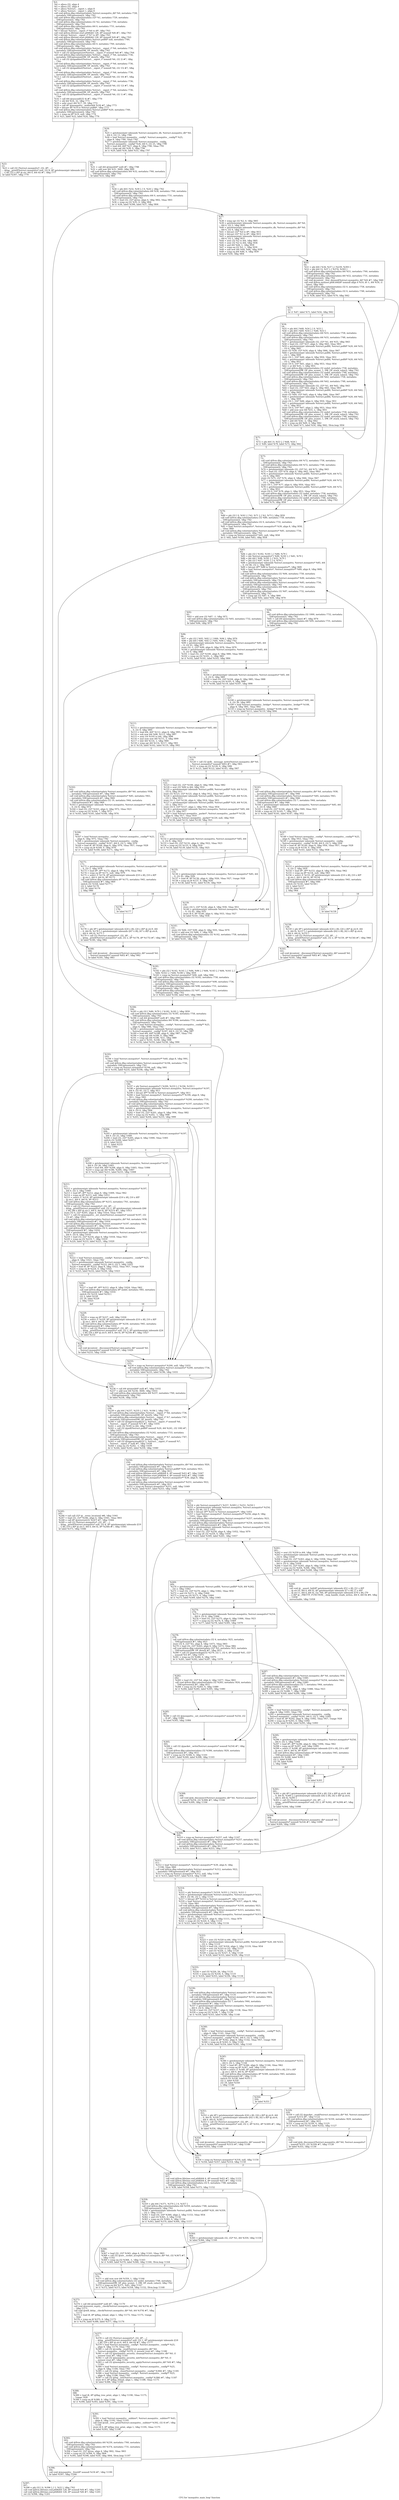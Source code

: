 digraph "CFG for 'mosquitto_main_loop' function" {
	label="CFG for 'mosquitto_main_loop' function";

	Node0x253cc60 [shape=record,label="{%3:\l  %4 = alloca i32, align 4\l  %5 = alloca i32, align 4\l  %6 = alloca %struct.__sigset_t, align 8\l  %7 = alloca %struct.__sigset_t, align 8\l  call void @llvm.dbg.value(metadata %struct.mosquitto_db* %0, metadata !728,\l... metadata !DIExpression()), !dbg !762\l  call void @llvm.dbg.value(metadata i32* %1, metadata !729, metadata\l... !DIExpression()), !dbg !762\l  call void @llvm.dbg.value(metadata i32 %2, metadata !730, metadata\l... !DIExpression()), !dbg !762\l  call void @llvm.dbg.value(metadata i64 0, metadata !731, metadata\l... !DIExpression()), !dbg !762\l  %8 = bitcast %struct.__sigset_t* %6 to i8*, !dbg !763\l  call void @llvm.lifetime.start.p0i8(i64 128, i8* nonnull %8) #7, !dbg !763\l  %9 = bitcast %struct.__sigset_t* %7 to i8*, !dbg !763\l  call void @llvm.lifetime.start.p0i8(i64 128, i8* nonnull %9) #7, !dbg !763\l  call void @llvm.dbg.value(metadata %struct.pollfd* null, metadata !749,\l... metadata !DIExpression()), !dbg !762\l  call void @llvm.dbg.value(metadata i64 0, metadata !760, metadata\l... !DIExpression()), !dbg !762\l  call void @llvm.dbg.value(metadata %struct.__sigset_t* %6, metadata !736,\l... metadata !DIExpression(DW_OP_deref)), !dbg !762\l  %10 = call i32 @sigemptyset(%struct.__sigset_t* nonnull %6) #7, !dbg !764\l  call void @llvm.dbg.value(metadata %struct.__sigset_t* %6, metadata !736,\l... metadata !DIExpression(DW_OP_deref)), !dbg !762\l  %11 = call i32 @sigaddset(%struct.__sigset_t* nonnull %6, i32 2) #7, !dbg\l... !765\l  call void @llvm.dbg.value(metadata %struct.__sigset_t* %6, metadata !736,\l... metadata !DIExpression(DW_OP_deref)), !dbg !762\l  %12 = call i32 @sigaddset(%struct.__sigset_t* nonnull %6, i32 15) #7, !dbg\l... !766\l  call void @llvm.dbg.value(metadata %struct.__sigset_t* %6, metadata !736,\l... metadata !DIExpression(DW_OP_deref)), !dbg !762\l  %13 = call i32 @sigaddset(%struct.__sigset_t* nonnull %6, i32 10) #7, !dbg\l... !767\l  call void @llvm.dbg.value(metadata %struct.__sigset_t* %6, metadata !736,\l... metadata !DIExpression(DW_OP_deref)), !dbg !762\l  %14 = call i32 @sigaddset(%struct.__sigset_t* nonnull %6, i32 12) #7, !dbg\l... !768\l  call void @llvm.dbg.value(metadata %struct.__sigset_t* %6, metadata !736,\l... metadata !DIExpression(DW_OP_deref)), !dbg !762\l  %15 = call i32 @sigaddset(%struct.__sigset_t* nonnull %6, i32 1) #7, !dbg\l... !769\l  %16 = call i64 @sysconf(i32 4) #7, !dbg !770\l  %17 = shl i64 %16, 32, !dbg !771\l  %18 = ashr exact i64 %17, 29, !dbg !772\l  %19 = call i8* @mosquitto__malloc(i64 %18) #7, !dbg !773\l  %20 = bitcast i8* %19 to %struct.pollfd*, !dbg !773\l  call void @llvm.dbg.value(metadata %struct.pollfd* %20, metadata !749,\l... metadata !DIExpression()), !dbg !762\l  %21 = icmp eq i8* %19, null, !dbg !774\l  br i1 %21, label %22, label %24, !dbg !776\l|{<s0>T|<s1>F}}"];
	Node0x253cc60:s0 -> Node0x2577ab0;
	Node0x253cc60:s1 -> Node0x2577b00;
	Node0x2577ab0 [shape=record,label="{%22:\l22:                                               \l  %23 = call i32 (%struct.mosquitto*, i32, i8*, ...)\l... @log__printf(%struct.mosquitto* null, i32 8, i8* getelementptr inbounds ([22\l... x i8], [22 x i8]* @.str, i64 0, i64 0)) #7, !dbg !777\l  br label %397, !dbg !779\l}"];
	Node0x2577ab0 -> Node0x2579d10;
	Node0x2577b00 [shape=record,label="{%24:\l24:                                               \l  %25 = getelementptr inbounds %struct.mosquitto_db, %struct.mosquitto_db* %0,\l... i64 0, i32 13, !dbg !780\l  %26 = load %struct.mosquitto__config*, %struct.mosquitto__config** %25,\l... align 8, !dbg !780, !tbaa !782\l  %27 = getelementptr inbounds %struct.mosquitto__config,\l... %struct.mosquitto__config* %26, i64 0, i32 25, !dbg !790\l  %28 = load i64, i64* %27, align 8, !dbg !790, !tbaa !791\l  %29 = icmp sgt i64 %28, 0, !dbg !796\l  br i1 %29, label %30, label %33, !dbg !797\l|{<s0>T|<s1>F}}"];
	Node0x2577b00:s0 -> Node0x2577b50;
	Node0x2577b00:s1 -> Node0x2577ba0;
	Node0x2577b50 [shape=record,label="{%30:\l30:                                               \l  %31 = call i64 @time(i64* null) #7, !dbg !798\l  %32 = add nsw i64 %31, 3600, !dbg !800\l  call void @llvm.dbg.value(metadata i64 %32, metadata !760, metadata\l... !DIExpression()), !dbg !762\l  br label %33, !dbg !801\l}"];
	Node0x2577b50 -> Node0x2577ba0;
	Node0x2577ba0 [shape=record,label="{%33:\l33:                                               \l  %34 = phi i64 [ %32, %30 ], [ 0, %24 ], !dbg !762\l  call void @llvm.dbg.value(metadata i64 %34, metadata !760, metadata\l... !DIExpression()), !dbg !762\l  call void @llvm.dbg.value(metadata i64 0, metadata !731, metadata\l... !DIExpression()), !dbg !762\l  %35 = load i32, i32* @run, align 4, !dbg !802, !tbaa !803\l  %36 = icmp eq i32 %35, 0, !dbg !804\l  br i1 %36, label %396, label %37, !dbg !804\l|{<s0>T|<s1>F}}"];
	Node0x2577ba0:s0 -> Node0x2579cc0;
	Node0x2577ba0:s1 -> Node0x2577bf0;
	Node0x2577bf0 [shape=record,label="{%37:\l37:                                               \l  %38 = icmp sgt i32 %2, 0, !dbg !805\l  %39 = getelementptr inbounds %struct.mosquitto_db, %struct.mosquitto_db* %0,\l... i64 0, i32 5, !dbg !809\l  %40 = getelementptr inbounds %struct.mosquitto_db, %struct.mosquitto_db* %0,\l... i64 0, i32 4, !dbg !811\l  %41 = bitcast i32* %4 to i8*, !dbg !815\l  %42 = bitcast i32* %5 to i8*, !dbg !815\l  %43 = getelementptr inbounds %struct.mosquitto_db, %struct.mosquitto_db* %0,\l... i64 0, i32 1, !dbg !833\l  %44 = zext i32 %2 to i64, !dbg !805\l  %45 = zext i32 %2 to i64, !dbg !836\l  %46 = and i64 %44, 1, !dbg !839\l  %47 = icmp eq i32 %2, 1, !dbg !839\l  %48 = sub nsw i64 %44, %46, !dbg !839\l  %49 = icmp eq i64 %46, 0, !dbg !839\l  br label %50, !dbg !804\l}"];
	Node0x2577bf0 -> Node0x2577c40;
	Node0x2577c40 [shape=record,label="{%50:\l50:                                               \l  %51 = phi i64 [ %34, %37 ], [ %239, %393 ]\l  %52 = phi i64 [ 0, %37 ], [ %374, %393 ]\l  call void @llvm.dbg.value(metadata i64 %51, metadata !760, metadata\l... !DIExpression()), !dbg !762\l  call void @llvm.dbg.value(metadata i64 %52, metadata !731, metadata\l... !DIExpression()), !dbg !762\l  call void @context__free_disused(%struct.mosquitto_db* %0) #7, !dbg !840\l  call void @llvm.memset.p0i8.i64(i8* nonnull align 4 %19, i8 -1, i64 %18, i1\l... false), !dbg !841\l  call void @llvm.dbg.value(metadata i32 0, metadata !758, metadata\l... !DIExpression()), !dbg !762\l  call void @llvm.dbg.value(metadata i32 0, metadata !748, metadata\l... !DIExpression()), !dbg !762\l  br i1 %38, label %53, label %79, !dbg !842\l|{<s0>T|<s1>F}}"];
	Node0x2577c40:s0 -> Node0x2577c90;
	Node0x2577c40:s1 -> Node0x2577dd0;
	Node0x2577c90 [shape=record,label="{%53:\l53:                                               \l  br i1 %47, label %71, label %54, !dbg !842\l|{<s0>T|<s1>F}}"];
	Node0x2577c90:s0 -> Node0x2577d30;
	Node0x2577c90:s1 -> Node0x2577ce0;
	Node0x2577ce0 [shape=record,label="{%54:\l54:                                               \l  %55 = phi i64 [ %68, %54 ], [ 0, %53 ]\l  %56 = phi i64 [ %69, %54 ], [ %48, %53 ]\l  call void @llvm.dbg.value(metadata i64 %55, metadata !758, metadata\l... !DIExpression()), !dbg !762\l  call void @llvm.dbg.value(metadata i64 %55, metadata !748, metadata\l... !DIExpression()), !dbg !762\l  %57 = getelementptr inbounds i32, i32* %1, i64 %55, !dbg !843\l  %58 = load i32, i32* %57, align 4, !dbg !843, !tbaa !803\l  %59 = getelementptr inbounds %struct.pollfd, %struct.pollfd* %20, i64 %55,\l... i32 0, !dbg !845\l  store i32 %58, i32* %59, align 4, !dbg !846, !tbaa !847\l  %60 = getelementptr inbounds %struct.pollfd, %struct.pollfd* %20, i64 %55,\l... i32 1, !dbg !849\l  store i16 1, i16* %60, align 4, !dbg !850, !tbaa !851\l  %61 = getelementptr inbounds %struct.pollfd, %struct.pollfd* %20, i64 %55,\l... i32 2, !dbg !852\l  store i16 0, i16* %61, align 2, !dbg !853, !tbaa !854\l  %62 = or i64 %55, 1, !dbg !855\l  call void @llvm.dbg.value(metadata i32 undef, metadata !758, metadata\l... !DIExpression(DW_OP_plus_uconst, 1, DW_OP_stack_value)), !dbg !762\l  call void @llvm.dbg.value(metadata i32 undef, metadata !748, metadata\l... !DIExpression(DW_OP_plus_uconst, 1, DW_OP_stack_value)), !dbg !762\l  call void @llvm.dbg.value(metadata i64 %62, metadata !758, metadata\l... !DIExpression()), !dbg !762\l  call void @llvm.dbg.value(metadata i64 %62, metadata !748, metadata\l... !DIExpression()), !dbg !762\l  %63 = getelementptr inbounds i32, i32* %1, i64 %62, !dbg !843\l  %64 = load i32, i32* %63, align 4, !dbg !843, !tbaa !803\l  %65 = getelementptr inbounds %struct.pollfd, %struct.pollfd* %20, i64 %62,\l... i32 0, !dbg !845\l  store i32 %64, i32* %65, align 4, !dbg !846, !tbaa !847\l  %66 = getelementptr inbounds %struct.pollfd, %struct.pollfd* %20, i64 %62,\l... i32 1, !dbg !849\l  store i16 1, i16* %66, align 4, !dbg !850, !tbaa !851\l  %67 = getelementptr inbounds %struct.pollfd, %struct.pollfd* %20, i64 %62,\l... i32 2, !dbg !852\l  store i16 0, i16* %67, align 2, !dbg !853, !tbaa !854\l  %68 = add nuw nsw i64 %55, 2, !dbg !855\l  call void @llvm.dbg.value(metadata i32 undef, metadata !758, metadata\l... !DIExpression(DW_OP_plus_uconst, 1, DW_OP_stack_value)), !dbg !762\l  call void @llvm.dbg.value(metadata i32 undef, metadata !748, metadata\l... !DIExpression(DW_OP_plus_uconst, 1, DW_OP_stack_value)), !dbg !762\l  %69 = add i64 %56, -2, !dbg !842\l  %70 = icmp eq i64 %69, 0, !dbg !842\l  br i1 %70, label %71, label %54, !dbg !842, !llvm.loop !856\l|{<s0>T|<s1>F}}"];
	Node0x2577ce0:s0 -> Node0x2577d30;
	Node0x2577ce0:s1 -> Node0x2577ce0;
	Node0x2577d30 [shape=record,label="{%71:\l71:                                               \l  %72 = phi i64 [ 0, %53 ], [ %68, %54 ]\l  br i1 %49, label %79, label %73, !dbg !842\l|{<s0>T|<s1>F}}"];
	Node0x2577d30:s0 -> Node0x2577dd0;
	Node0x2577d30:s1 -> Node0x2577d80;
	Node0x2577d80 [shape=record,label="{%73:\l73:                                               \l  call void @llvm.dbg.value(metadata i64 %72, metadata !758, metadata\l... !DIExpression()), !dbg !762\l  call void @llvm.dbg.value(metadata i64 %72, metadata !748, metadata\l... !DIExpression()), !dbg !762\l  %74 = getelementptr inbounds i32, i32* %1, i64 %72, !dbg !843\l  %75 = load i32, i32* %74, align 4, !dbg !843, !tbaa !803\l  %76 = getelementptr inbounds %struct.pollfd, %struct.pollfd* %20, i64 %72,\l... i32 0, !dbg !845\l  store i32 %75, i32* %76, align 4, !dbg !846, !tbaa !847\l  %77 = getelementptr inbounds %struct.pollfd, %struct.pollfd* %20, i64 %72,\l... i32 1, !dbg !849\l  store i16 1, i16* %77, align 4, !dbg !850, !tbaa !851\l  %78 = getelementptr inbounds %struct.pollfd, %struct.pollfd* %20, i64 %72,\l... i32 2, !dbg !852\l  store i16 0, i16* %78, align 2, !dbg !853, !tbaa !854\l  call void @llvm.dbg.value(metadata i32 undef, metadata !758, metadata\l... !DIExpression(DW_OP_plus_uconst, 1, DW_OP_stack_value)), !dbg !762\l  call void @llvm.dbg.value(metadata i32 undef, metadata !748, metadata\l... !DIExpression(DW_OP_plus_uconst, 1, DW_OP_stack_value)), !dbg !762\l  br label %79, !dbg !858\l}"];
	Node0x2577d80 -> Node0x2577dd0;
	Node0x2577dd0 [shape=record,label="{%79:\l79:                                               \l  %80 = phi i32 [ 0, %50 ], [ %2, %71 ], [ %2, %73 ], !dbg !859\l  call void @llvm.dbg.value(metadata i32 %80, metadata !758, metadata\l... !DIExpression()), !dbg !762\l  call void @llvm.dbg.value(metadata i32 0, metadata !732, metadata\l... !DIExpression()), !dbg !762\l  %81 = load %struct.mosquitto*, %struct.mosquitto** %39, align 8, !dbg !858,\l... !tbaa !860\l  call void @llvm.dbg.value(metadata %struct.mosquitto* %81, metadata !734,\l... metadata !DIExpression()), !dbg !762\l  %82 = icmp eq %struct.mosquitto* %81, null, !dbg !858\l  br i1 %82, label %184, label %83, !dbg !858\l|{<s0>T|<s1>F}}"];
	Node0x2577dd0:s0 -> Node0x2578640;
	Node0x2577dd0:s1 -> Node0x2577e20;
	Node0x2577e20 [shape=record,label="{%83:\l83:                                               \l  %84 = phi i32 [ %182, %181 ], [ %80, %79 ]\l  %85 = phi %struct.mosquitto* [ %90, %181 ], [ %81, %79 ]\l  %86 = phi i64 [ %98, %181 ], [ %52, %79 ]\l  %87 = phi i32 [ %97, %181 ], [ 0, %79 ]\l  %88 = getelementptr inbounds %struct.mosquitto, %struct.mosquitto* %85, i64\l... 0, i32 46, i32 2, !dbg !809\l  %89 = bitcast i8** %88 to %struct.mosquitto**, !dbg !809\l  %90 = load %struct.mosquitto*, %struct.mosquitto** %89, align 8, !dbg !809,\l... !tbaa !861\l  call void @llvm.dbg.value(metadata i32 %84, metadata !758, metadata\l... !DIExpression()), !dbg !762\l  call void @llvm.dbg.value(metadata %struct.mosquitto* %90, metadata !735,\l... metadata !DIExpression()), !dbg !762\l  call void @llvm.dbg.value(metadata %struct.mosquitto* %85, metadata !734,\l... metadata !DIExpression()), !dbg !762\l  call void @llvm.dbg.value(metadata i64 %86, metadata !731, metadata\l... !DIExpression()), !dbg !762\l  call void @llvm.dbg.value(metadata i32 %87, metadata !732, metadata\l... !DIExpression()), !dbg !762\l  %91 = icmp sgt i32 %87, 0, !dbg !866\l  br i1 %91, label %92, label %94, !dbg !870\l|{<s0>T|<s1>F}}"];
	Node0x2577e20:s0 -> Node0x2577e70;
	Node0x2577e20:s1 -> Node0x2577ec0;
	Node0x2577e70 [shape=record,label="{%92:\l92:                                               \l  %93 = add nsw i32 %87, -1, !dbg !871\l  call void @llvm.dbg.value(metadata i32 %93, metadata !732, metadata\l... !DIExpression()), !dbg !762\l  br label %96, !dbg !873\l}"];
	Node0x2577e70 -> Node0x2577f10;
	Node0x2577ec0 [shape=record,label="{%94:\l94:                                               \l  call void @llvm.dbg.value(metadata i32 1000, metadata !732, metadata\l... !DIExpression()), !dbg !762\l  %95 = call i64 @mosquitto_time() #7, !dbg !874\l  call void @llvm.dbg.value(metadata i64 %95, metadata !731, metadata\l... !DIExpression()), !dbg !762\l  br label %96\l}"];
	Node0x2577ec0 -> Node0x2577f10;
	Node0x2577f10 [shape=record,label="{%96:\l96:                                               \l  %97 = phi i32 [ %93, %92 ], [ 1000, %94 ], !dbg !876\l  %98 = phi i64 [ %86, %92 ], [ %95, %94 ], !dbg !762\l  %99 = getelementptr inbounds %struct.mosquitto, %struct.mosquitto* %85, i64\l... 0, i32 41, !dbg !877\l  store i32 -1, i32* %99, align 8, !dbg !878, !tbaa !879\l  %100 = getelementptr inbounds %struct.mosquitto, %struct.mosquitto* %85, i64\l... 0, i32 0, !dbg !880\l  %101 = load i32, i32* %100, align 8, !dbg !880, !tbaa !882\l  %102 = icmp eq i32 %101, -1, !dbg !883\l  br i1 %102, label %181, label %103, !dbg !884\l|{<s0>T|<s1>F}}"];
	Node0x2577f10:s0 -> Node0x25785f0;
	Node0x2577f10:s1 -> Node0x2577f60;
	Node0x2577f60 [shape=record,label="{%103:\l103:                                              \l  %104 = getelementptr inbounds %struct.mosquitto, %struct.mosquitto* %85, i64\l... 0, i32 6, !dbg !885\l  %105 = load i16, i16* %104, align 8, !dbg !885, !tbaa !888\l  %106 = icmp eq i16 %105, 0, !dbg !889\l  br i1 %106, label %119, label %107, !dbg !890\l|{<s0>T|<s1>F}}"];
	Node0x2577f60:s0 -> Node0x2578050;
	Node0x2577f60:s1 -> Node0x2577fb0;
	Node0x2577fb0 [shape=record,label="{%107:\l107:                                              \l  %108 = getelementptr inbounds %struct.mosquitto, %struct.mosquitto* %85, i64\l... 0, i32 30, !dbg !891\l  %109 = load %struct.mosquitto__bridge*, %struct.mosquitto__bridge** %108,\l... align 8, !dbg !891, !tbaa !892\l  %110 = icmp eq %struct.mosquitto__bridge* %109, null, !dbg !893\l  br i1 %110, label %111, label %119, !dbg !894\l|{<s0>T|<s1>F}}"];
	Node0x2577fb0:s0 -> Node0x2578000;
	Node0x2577fb0:s1 -> Node0x2578050;
	Node0x2578000 [shape=record,label="{%111:\l111:                                              \l  %112 = getelementptr inbounds %struct.mosquitto, %struct.mosquitto* %85, i64\l... 0, i32 9, !dbg !895\l  %113 = load i64, i64* %112, align 8, !dbg !895, !tbaa !896\l  %114 = sub nsw i64 %98, %113, !dbg !897\l  %115 = zext i16 %105 to i64, !dbg !898\l  %116 = mul nuw nsw i64 %115, 3, !dbg !899\l  %117 = lshr i64 %116, 1, !dbg !900\l  %118 = icmp sgt i64 %114, %117, !dbg !901\l  br i1 %118, label %162, label %119, !dbg !902\l|{<s0>T|<s1>F}}"];
	Node0x2578000:s0 -> Node0x2578410;
	Node0x2578000:s1 -> Node0x2578050;
	Node0x2578050 [shape=record,label="{%119:\l119:                                              \l  %120 = call i32 @db__message_write(%struct.mosquitto_db* %0,\l... %struct.mosquitto* nonnull %85) #7, !dbg !903\l  %121 = icmp eq i32 %120, 0, !dbg !906\l  br i1 %121, label %122, label %143, !dbg !907\l|{<s0>T|<s1>F}}"];
	Node0x2578050:s0 -> Node0x25780a0;
	Node0x2578050:s1 -> Node0x2578230;
	Node0x25780a0 [shape=record,label="{%122:\l122:                                              \l  %123 = load i32, i32* %100, align 8, !dbg !908, !tbaa !882\l  %124 = sext i32 %84 to i64, !dbg !910\l  %125 = getelementptr inbounds %struct.pollfd, %struct.pollfd* %20, i64 %124,\l... i32 0, !dbg !911\l  store i32 %123, i32* %125, align 4, !dbg !912, !tbaa !847\l  %126 = getelementptr inbounds %struct.pollfd, %struct.pollfd* %20, i64 %124,\l... i32 1, !dbg !913\l  store i16 1, i16* %126, align 4, !dbg !914, !tbaa !851\l  %127 = getelementptr inbounds %struct.pollfd, %struct.pollfd* %20, i64 %124,\l... i32 2, !dbg !915\l  store i16 0, i16* %127, align 2, !dbg !916, !tbaa !854\l  %128 = getelementptr inbounds %struct.mosquitto, %struct.mosquitto* %85, i64\l... 0, i32 13, !dbg !917\l  %129 = load %struct.mosquitto__packet*, %struct.mosquitto__packet** %128,\l... align 8, !dbg !917, !tbaa !919\l  %130 = icmp eq %struct.mosquitto__packet* %129, null, !dbg !920\l  br i1 %130, label %131, label %139, !dbg !921\l|{<s0>T|<s1>F}}"];
	Node0x25780a0:s0 -> Node0x25780f0;
	Node0x25780a0:s1 -> Node0x2578190;
	Node0x25780f0 [shape=record,label="{%131:\l131:                                              \l  %132 = getelementptr inbounds %struct.mosquitto, %struct.mosquitto* %85, i64\l... 0, i32 8, !dbg !922\l  %133 = load i32, i32* %132, align 4, !dbg !922, !tbaa !923\l  %134 = icmp eq i32 %133, 4, !dbg !924\l  br i1 %134, label %139, label %135, !dbg !925\l|{<s0>T|<s1>F}}"];
	Node0x25780f0:s0 -> Node0x2578190;
	Node0x25780f0:s1 -> Node0x2578140;
	Node0x2578140 [shape=record,label="{%135:\l135:                                              \l  %136 = getelementptr inbounds %struct.mosquitto, %struct.mosquitto* %85, i64\l... 0, i32 42, !dbg !926\l  %137 = load i8, i8* %136, align 4, !dbg !926, !tbaa !927, !range !928\l  %138 = icmp eq i8 %137, 0, !dbg !926\l  br i1 %138, label %141, label %139, !dbg !929\l|{<s0>T|<s1>F}}"];
	Node0x2578140:s0 -> Node0x25781e0;
	Node0x2578140:s1 -> Node0x2578190;
	Node0x2578190 [shape=record,label="{%139:\l139:                                              \l  store i16 5, i16* %126, align 4, !dbg !930, !tbaa !851\l  %140 = getelementptr inbounds %struct.mosquitto, %struct.mosquitto* %85, i64\l... 0, i32 42, !dbg !932\l  store i8 0, i8* %140, align 4, !dbg !933, !tbaa !927\l  br label %141, !dbg !934\l}"];
	Node0x2578190 -> Node0x25781e0;
	Node0x25781e0 [shape=record,label="{%141:\l141:                                              \l  store i32 %84, i32* %99, align 8, !dbg !935, !tbaa !879\l  %142 = add nsw i32 %84, 1, !dbg !936\l  call void @llvm.dbg.value(metadata i32 %142, metadata !758, metadata\l... !DIExpression()), !dbg !762\l  br label %181, !dbg !937\l}"];
	Node0x25781e0 -> Node0x25785f0;
	Node0x2578230 [shape=record,label="{%143:\l143:                                              \l  call void @llvm.dbg.value(metadata %struct.mosquitto_db* %0, metadata !938,\l... metadata !DIExpression()) #7, !dbg !946\l  call void @llvm.dbg.value(metadata %struct.mosquitto* %85, metadata !943,\l... metadata !DIExpression()) #7, !dbg !946\l  call void @llvm.dbg.value(metadata i32 7, metadata !944, metadata\l... !DIExpression()) #7, !dbg !946\l  %144 = getelementptr inbounds %struct.mosquitto, %struct.mosquitto* %85, i64\l... 0, i32 8, !dbg !949\l  %145 = load i32, i32* %144, align 4, !dbg !949, !tbaa !923\l  %146 = icmp eq i32 %145, 7, !dbg !951\l  br i1 %146, label %181, label %147, !dbg !952\l|{<s0>T|<s1>F}}"];
	Node0x2578230:s0 -> Node0x25785f0;
	Node0x2578230:s1 -> Node0x2578280;
	Node0x2578280 [shape=record,label="{%147:\l147:                                              \l  %148 = load %struct.mosquitto__config*, %struct.mosquitto__config** %25,\l... align 8, !dbg !953, !tbaa !782\l  %149 = getelementptr inbounds %struct.mosquitto__config,\l... %struct.mosquitto__config* %148, i64 0, i32 5, !dbg !956\l  %150 = load i8, i8* %149, align 8, !dbg !956, !tbaa !957, !range !928\l  %151 = icmp eq i8 %150, 0, !dbg !956\l  br i1 %151, label %161, label %152, !dbg !958\l|{<s0>T|<s1>F}}"];
	Node0x2578280:s0 -> Node0x25783c0;
	Node0x2578280:s1 -> Node0x25782d0;
	Node0x25782d0 [shape=record,label="{%152:\l152:                                              \l  %153 = getelementptr inbounds %struct.mosquitto, %struct.mosquitto* %85, i64\l... 0, i32 3, !dbg !959\l  %154 = load i8*, i8** %153, align 8, !dbg !959, !tbaa !962\l  %155 = icmp eq i8* %154, null, !dbg !963\l  %156 = select i1 %155, i8* getelementptr inbounds ([10 x i8], [10 x i8]*\l... @.str.1, i64 0, i64 0), i8* %154\l  call void @llvm.dbg.value(metadata i8* %156, metadata !945, metadata\l... !DIExpression()) #7, !dbg !946\l  switch i32 %145, label %158 [\l    i32 2, label %157\l    i32 18, label %157\l  ], !dbg !964\l|{<s0>def|<s1>2|<s2>18}}"];
	Node0x25782d0:s0 -> Node0x2578370;
	Node0x25782d0:s1 -> Node0x2578320;
	Node0x25782d0:s2 -> Node0x2578320;
	Node0x2578320 [shape=record,label="{%157:\l157:                                              \l  br label %158\l}"];
	Node0x2578320 -> Node0x2578370;
	Node0x2578370 [shape=record,label="{%158:\l158:                                              \l  %159 = phi i8* [ getelementptr inbounds ([24 x i8], [24 x i8]* @.str.9, i64\l... 0, i64 0), %157 ], [ getelementptr inbounds ([42 x i8], [42 x i8]* @.str.6,\l... i64 0, i64 0), %152 ]\l  %160 = call i32 (%struct.mosquitto*, i32, i8*, ...)\l... @log__printf(%struct.mosquitto* null, i32 2, i8* %159, i8* %156) #7, !dbg !966\l  br label %161, !dbg !967\l}"];
	Node0x2578370 -> Node0x25783c0;
	Node0x25783c0 [shape=record,label="{%161:\l161:                                              \l  call void @context__disconnect(%struct.mosquitto_db* nonnull %0,\l... %struct.mosquitto* nonnull %85) #7, !dbg !967\l  br label %181, !dbg !968\l}"];
	Node0x25783c0 -> Node0x25785f0;
	Node0x2578410 [shape=record,label="{%162:\l162:                                              \l  call void @llvm.dbg.value(metadata %struct.mosquitto_db* %0, metadata !938,\l... metadata !DIExpression()) #7, !dbg !969\l  call void @llvm.dbg.value(metadata %struct.mosquitto* %85, metadata !943,\l... metadata !DIExpression()) #7, !dbg !969\l  call void @llvm.dbg.value(metadata i32 19, metadata !944, metadata\l... !DIExpression()) #7, !dbg !969\l  %163 = getelementptr inbounds %struct.mosquitto, %struct.mosquitto* %85, i64\l... 0, i32 8, !dbg !972\l  %164 = load i32, i32* %163, align 4, !dbg !972, !tbaa !923\l  %165 = icmp eq i32 %164, 7, !dbg !973\l  br i1 %165, label %181, label %166, !dbg !974\l|{<s0>T|<s1>F}}"];
	Node0x2578410:s0 -> Node0x25785f0;
	Node0x2578410:s1 -> Node0x2578460;
	Node0x2578460 [shape=record,label="{%166:\l166:                                              \l  %167 = load %struct.mosquitto__config*, %struct.mosquitto__config** %25,\l... align 8, !dbg !975, !tbaa !782\l  %168 = getelementptr inbounds %struct.mosquitto__config,\l... %struct.mosquitto__config* %167, i64 0, i32 5, !dbg !976\l  %169 = load i8, i8* %168, align 8, !dbg !976, !tbaa !957, !range !928\l  %170 = icmp eq i8 %169, 0, !dbg !976\l  br i1 %170, label %180, label %171, !dbg !977\l|{<s0>T|<s1>F}}"];
	Node0x2578460:s0 -> Node0x25785a0;
	Node0x2578460:s1 -> Node0x25784b0;
	Node0x25784b0 [shape=record,label="{%171:\l171:                                              \l  %172 = getelementptr inbounds %struct.mosquitto, %struct.mosquitto* %85, i64\l... 0, i32 3, !dbg !978\l  %173 = load i8*, i8** %172, align 8, !dbg !978, !tbaa !962\l  %174 = icmp eq i8* %173, null, !dbg !979\l  %175 = select i1 %174, i8* getelementptr inbounds ([10 x i8], [10 x i8]*\l... @.str.1, i64 0, i64 0), i8* %173\l  call void @llvm.dbg.value(metadata i8* %175, metadata !945, metadata\l... !DIExpression()) #7, !dbg !969\l  switch i32 %164, label %177 [\l    i32 2, label %176\l    i32 18, label %176\l  ], !dbg !980\l|{<s0>def|<s1>2|<s2>18}}"];
	Node0x25784b0:s0 -> Node0x2578550;
	Node0x25784b0:s1 -> Node0x2578500;
	Node0x25784b0:s2 -> Node0x2578500;
	Node0x2578500 [shape=record,label="{%176:\l176:                                              \l  br label %177\l}"];
	Node0x2578500 -> Node0x2578550;
	Node0x2578550 [shape=record,label="{%177:\l177:                                              \l  %178 = phi i8* [ getelementptr inbounds ([24 x i8], [24 x i8]* @.str.9, i64\l... 0, i64 0), %176 ], [ getelementptr inbounds ([47 x i8], [47 x i8]* @.str.8,\l... i64 0, i64 0), %171 ]\l  %179 = call i32 (%struct.mosquitto*, i32, i8*, ...)\l... @log__printf(%struct.mosquitto* null, i32 2, i8* %178, i8* %175) #7, !dbg !981\l  br label %180, !dbg !982\l}"];
	Node0x2578550 -> Node0x25785a0;
	Node0x25785a0 [shape=record,label="{%180:\l180:                                              \l  call void @context__disconnect(%struct.mosquitto_db* nonnull %0,\l... %struct.mosquitto* nonnull %85) #7, !dbg !982\l  br label %181, !dbg !983\l}"];
	Node0x25785a0 -> Node0x25785f0;
	Node0x25785f0 [shape=record,label="{%181:\l181:                                              \l  %182 = phi i32 [ %142, %141 ], [ %84, %96 ], [ %84, %143 ], [ %84, %161 ], [\l... %84, %162 ], [ %84, %180 ], !dbg !859\l  %183 = icmp eq %struct.mosquitto* %90, null, !dbg !984\l  call void @llvm.dbg.value(metadata i32 %182, metadata !758, metadata\l... !DIExpression()), !dbg !762\l  call void @llvm.dbg.value(metadata %struct.mosquitto* %90, metadata !734,\l... metadata !DIExpression()), !dbg !762\l  call void @llvm.dbg.value(metadata i64 %98, metadata !731, metadata\l... !DIExpression()), !dbg !762\l  call void @llvm.dbg.value(metadata i32 %97, metadata !732, metadata\l... !DIExpression()), !dbg !762\l  br i1 %183, label %184, label %83, !dbg !984\l|{<s0>T|<s1>F}}"];
	Node0x25785f0:s0 -> Node0x2578640;
	Node0x25785f0:s1 -> Node0x2577e20;
	Node0x2578640 [shape=record,label="{%184:\l184:                                              \l  %185 = phi i32 [ %80, %79 ], [ %182, %181 ], !dbg !859\l  call void @llvm.dbg.value(metadata i32 %185, metadata !758, metadata\l... !DIExpression()), !dbg !762\l  %186 = call i64 @time(i64* null) #7, !dbg !985\l  call void @llvm.dbg.value(metadata i64 %186, metadata !731, metadata\l... !DIExpression()), !dbg !762\l  %187 = load %struct.mosquitto__config*, %struct.mosquitto__config** %25,\l... align 8, !dbg !986, !tbaa !782\l  %188 = getelementptr inbounds %struct.mosquitto__config,\l... %struct.mosquitto__config* %187, i64 0, i32 25, !dbg !987\l  %189 = load i64, i64* %188, align 8, !dbg !987, !tbaa !791\l  %190 = icmp sgt i64 %189, 0, !dbg !988\l  %191 = icmp sgt i64 %186, %51, !dbg !989\l  %192 = and i1 %191, %190, !dbg !990\l  br i1 %192, label %193, label %238, !dbg !990\l|{<s0>T|<s1>F}}"];
	Node0x2578640:s0 -> Node0x2578690;
	Node0x2578640:s1 -> Node0x2578a00;
	Node0x2578690 [shape=record,label="{%193:\l193:                                              \l  %194 = load %struct.mosquitto*, %struct.mosquitto** %40, align 8, !dbg !991,\l... !tbaa !992\l  call void @llvm.dbg.value(metadata %struct.mosquitto* %194, metadata !734,\l... metadata !DIExpression()), !dbg !762\l  %195 = icmp eq %struct.mosquitto* %194, null, !dbg !991\l  br i1 %195, label %235, label %196, !dbg !991\l|{<s0>T|<s1>F}}"];
	Node0x2578690:s0 -> Node0x25789b0;
	Node0x2578690:s1 -> Node0x25786e0;
	Node0x25786e0 [shape=record,label="{%196:\l196:                                              \l  %197 = phi %struct.mosquitto* [ %200, %233 ], [ %194, %193 ]\l  %198 = getelementptr inbounds %struct.mosquitto, %struct.mosquitto* %197,\l... i64 0, i32 45, i32 2, !dbg !811\l  %199 = bitcast i8** %198 to %struct.mosquitto**, !dbg !811\l  %200 = load %struct.mosquitto*, %struct.mosquitto** %199, align 8, !dbg\l... !811, !tbaa !993\l  call void @llvm.dbg.value(metadata %struct.mosquitto* %200, metadata !735,\l... metadata !DIExpression()), !dbg !762\l  call void @llvm.dbg.value(metadata %struct.mosquitto* %197, metadata !734,\l... metadata !DIExpression()), !dbg !762\l  %201 = getelementptr inbounds %struct.mosquitto, %struct.mosquitto* %197,\l... i64 0, i32 0, !dbg !994\l  %202 = load i32, i32* %201, align 8, !dbg !994, !tbaa !882\l  %203 = icmp eq i32 %202, -1, !dbg !998\l  br i1 %203, label %204, label %233, !dbg !999\l|{<s0>T|<s1>F}}"];
	Node0x25786e0:s0 -> Node0x2578730;
	Node0x25786e0:s1 -> Node0x2578960;
	Node0x2578730 [shape=record,label="{%204:\l204:                                              \l  %205 = getelementptr inbounds %struct.mosquitto, %struct.mosquitto* %197,\l... i64 0, i32 25, !dbg !1000\l  %206 = load i32, i32* %205, align 4, !dbg !1000, !tbaa !1001\l  switch i32 %206, label %207 [\l    i32 0, label %233\l    i32 -1, label %233\l  ], !dbg !1002\l|{<s0>def|<s1>0|<s2>-1}}"];
	Node0x2578730:s0 -> Node0x2578780;
	Node0x2578730:s1 -> Node0x2578960;
	Node0x2578730:s2 -> Node0x2578960;
	Node0x2578780 [shape=record,label="{%207:\l207:                                              \l  %208 = getelementptr inbounds %struct.mosquitto, %struct.mosquitto* %197,\l... i64 0, i32 26, !dbg !1003\l  %209 = load i64, i64* %208, align 8, !dbg !1003, !tbaa !1006\l  %210 = icmp sgt i64 %186, %209, !dbg !1007\l  br i1 %210, label %211, label %233, !dbg !1008\l|{<s0>T|<s1>F}}"];
	Node0x2578780:s0 -> Node0x25787d0;
	Node0x2578780:s1 -> Node0x2578960;
	Node0x25787d0 [shape=record,label="{%211:\l211:                                              \l  %212 = getelementptr inbounds %struct.mosquitto, %struct.mosquitto* %197,\l... i64 0, i32 3, !dbg !1009\l  %213 = load i8*, i8** %212, align 8, !dbg !1009, !tbaa !962\l  %214 = icmp eq i8* %213, null, !dbg !1012\l  %215 = select i1 %214, i8* getelementptr inbounds ([10 x i8], [10 x i8]*\l... @.str.1, i64 0, i64 0), i8* %213\l  call void @llvm.dbg.value(metadata i8* %215, metadata !761, metadata\l... !DIExpression()), !dbg !762\l  %216 = call i32 (%struct.mosquitto*, i32, i8*, ...)\l... @log__printf(%struct.mosquitto* null, i32 2, i8* getelementptr inbounds ([46\l... x i8], [46 x i8]* @.str.2, i64 0, i64 0), i8* %215) #7, !dbg !1013\l  store i32 0, i32* %205, align 4, !dbg !1014, !tbaa !1001\l  %217 = call i32 @mosquitto__set_state(%struct.mosquitto* nonnull %197, i32\l... 15) #7, !dbg !1015\l  call void @llvm.dbg.value(metadata %struct.mosquitto_db* %0, metadata !938,\l... metadata !DIExpression()) #7, !dbg !1016\l  call void @llvm.dbg.value(metadata %struct.mosquitto* %197, metadata !943,\l... metadata !DIExpression()) #7, !dbg !1016\l  call void @llvm.dbg.value(metadata i32 0, metadata !944, metadata\l... !DIExpression()) #7, !dbg !1016\l  %218 = getelementptr inbounds %struct.mosquitto, %struct.mosquitto* %197,\l... i64 0, i32 8, !dbg !1018\l  %219 = load i32, i32* %218, align 4, !dbg !1018, !tbaa !923\l  %220 = icmp eq i32 %219, 7, !dbg !1019\l  br i1 %220, label %233, label %221, !dbg !1020\l|{<s0>T|<s1>F}}"];
	Node0x25787d0:s0 -> Node0x2578960;
	Node0x25787d0:s1 -> Node0x2578820;
	Node0x2578820 [shape=record,label="{%221:\l221:                                              \l  %222 = load %struct.mosquitto__config*, %struct.mosquitto__config** %25,\l... align 8, !dbg !1021, !tbaa !782\l  %223 = getelementptr inbounds %struct.mosquitto__config,\l... %struct.mosquitto__config* %222, i64 0, i32 5, !dbg !1022\l  %224 = load i8, i8* %223, align 8, !dbg !1022, !tbaa !957, !range !928\l  %225 = icmp eq i8 %224, 0, !dbg !1022\l  br i1 %225, label %232, label %226, !dbg !1023\l|{<s0>T|<s1>F}}"];
	Node0x2578820:s0 -> Node0x2578910;
	Node0x2578820:s1 -> Node0x2578870;
	Node0x2578870 [shape=record,label="{%226:\l226:                                              \l  %227 = load i8*, i8** %212, align 8, !dbg !1024, !tbaa !962\l  call void @llvm.dbg.value(metadata i8* undef, metadata !945, metadata\l... !DIExpression()) #7, !dbg !1016\l  switch i32 %219, label %232 [\l    i32 2, label %228\l    i32 18, label %228\l  ], !dbg !1025\l|{<s0>def|<s1>2|<s2>18}}"];
	Node0x2578870:s0 -> Node0x2578910;
	Node0x2578870:s1 -> Node0x25788c0;
	Node0x2578870:s2 -> Node0x25788c0;
	Node0x25788c0 [shape=record,label="{%228:\l228:                                              \l  %229 = icmp eq i8* %227, null, !dbg !1026\l  %230 = select i1 %229, i8* getelementptr inbounds ([10 x i8], [10 x i8]*\l... @.str.1, i64 0, i64 0), i8* %227\l  call void @llvm.dbg.value(metadata i8* %230, metadata !945, metadata\l... !DIExpression()) #7, !dbg !1016\l  %231 = call i32 (%struct.mosquitto*, i32, i8*, ...)\l... @log__printf(%struct.mosquitto* null, i32 2, i8* getelementptr inbounds ([24\l... x i8], [24 x i8]* @.str.9, i64 0, i64 0), i8* %230) #7, !dbg !1027\l  br label %232\l}"];
	Node0x25788c0 -> Node0x2578910;
	Node0x2578910 [shape=record,label="{%232:\l232:                                              \l  call void @context__disconnect(%struct.mosquitto_db* nonnull %0,\l... %struct.mosquitto* nonnull %197) #7, !dbg !1029\l  br label %233, !dbg !1030\l}"];
	Node0x2578910 -> Node0x2578960;
	Node0x2578960 [shape=record,label="{%233:\l233:                                              \l  %234 = icmp eq %struct.mosquitto* %200, null, !dbg !1031\l  call void @llvm.dbg.value(metadata %struct.mosquitto* %200, metadata !734,\l... metadata !DIExpression()), !dbg !762\l  br i1 %234, label %235, label %196, !dbg !1031\l|{<s0>T|<s1>F}}"];
	Node0x2578960:s0 -> Node0x25789b0;
	Node0x2578960:s1 -> Node0x25786e0;
	Node0x25789b0 [shape=record,label="{%235:\l235:                                              \l  %236 = call i64 @time(i64* null) #7, !dbg !1032\l  %237 = add nsw i64 %236, 3600, !dbg !1033\l  call void @llvm.dbg.value(metadata i64 %237, metadata !760, metadata\l... !DIExpression()), !dbg !762\l  br label %238, !dbg !1034\l}"];
	Node0x25789b0 -> Node0x2578a00;
	Node0x2578a00 [shape=record,label="{%238:\l238:                                              \l  %239 = phi i64 [ %237, %235 ], [ %51, %184 ], !dbg !762\l  call void @llvm.dbg.value(metadata %struct.__sigset_t* %6, metadata !736,\l... metadata !DIExpression(DW_OP_deref)), !dbg !762\l  call void @llvm.dbg.value(metadata %struct.__sigset_t* %7, metadata !747,\l... metadata !DIExpression(DW_OP_deref)), !dbg !762\l  %240 = call i32 @sigprocmask(i32 2, %struct.__sigset_t* nonnull %6,\l... %struct.__sigset_t* nonnull %7) #7, !dbg !1035\l  %241 = sext i32 %185 to i64, !dbg !1036\l  %242 = call i32 @poll(%struct.pollfd* nonnull %20, i64 %241, i32 100) #7,\l... !dbg !1037\l  call void @llvm.dbg.value(metadata i32 %242, metadata !733, metadata\l... !DIExpression()), !dbg !762\l  call void @llvm.dbg.value(metadata %struct.__sigset_t* %7, metadata !747,\l... metadata !DIExpression(DW_OP_deref)), !dbg !762\l  %243 = call i32 @sigprocmask(i32 2, %struct.__sigset_t* nonnull %7,\l... %struct.__sigset_t* null) #7, !dbg !1038\l  %244 = icmp eq i32 %242, -1, !dbg !1039\l  br i1 %244, label %245, label %250, !dbg !1040\l|{<s0>T|<s1>F}}"];
	Node0x2578a00:s0 -> Node0x2578a50;
	Node0x2578a00:s1 -> Node0x2578aa0;
	Node0x2578a50 [shape=record,label="{%245:\l245:                                              \l  %246 = tail call i32* @__errno_location() #8, !dbg !1041\l  %247 = load i32, i32* %246, align 4, !dbg !1041, !tbaa !803\l  %248 = call i8* @strerror(i32 %247) #7, !dbg !1044\l  %249 = call i32 (%struct.mosquitto*, i32, i8*, ...)\l... @log__printf(%struct.mosquitto* null, i32 8, i8* getelementptr inbounds ([19\l... x i8], [19 x i8]* @.str.3, i64 0, i64 0), i8* %248) #7, !dbg !1045\l  br label %373, !dbg !1046\l}"];
	Node0x2578a50 -> Node0x25795e0;
	Node0x2578aa0 [shape=record,label="{%250:\l250:                                              \l  call void @llvm.dbg.value(metadata %struct.mosquitto_db* %0, metadata !820,\l... metadata !DIExpression()) #7, !dbg !815\l  call void @llvm.dbg.value(metadata %struct.pollfd* %20, metadata !821,\l... metadata !DIExpression()) #7, !dbg !815\l  call void @llvm.lifetime.start.p0i8(i64 4, i8* nonnull %41) #7, !dbg !1047\l  call void @llvm.lifetime.start.p0i8(i64 4, i8* nonnull %42) #7, !dbg !1048\l  %251 = load %struct.mosquitto*, %struct.mosquitto** %39, align 8, !dbg\l... !1049, !tbaa !860\l  call void @llvm.dbg.value(metadata %struct.mosquitto* %251, metadata !822,\l... metadata !DIExpression()) #7, !dbg !815\l  %252 = icmp eq %struct.mosquitto* %251, null, !dbg !1049\l  br i1 %252, label %357, label %253, !dbg !1049\l|{<s0>T|<s1>F}}"];
	Node0x2578aa0:s0 -> Node0x2579450;
	Node0x2578aa0:s1 -> Node0x2578af0;
	Node0x2578af0 [shape=record,label="{%253:\l253:                                              \l  %254 = phi %struct.mosquitto* [ %257, %309 ], [ %251, %250 ]\l  %255 = getelementptr inbounds %struct.mosquitto, %struct.mosquitto* %254,\l... i64 0, i32 46, i32 2, !dbg !1051\l  %256 = bitcast i8** %255 to %struct.mosquitto**, !dbg !1051\l  %257 = load %struct.mosquitto*, %struct.mosquitto** %256, align 8, !dbg\l... !1051, !tbaa !861\l  call void @llvm.dbg.value(metadata %struct.mosquitto* %257, metadata !823,\l... metadata !DIExpression()) #7, !dbg !815\l  call void @llvm.dbg.value(metadata %struct.mosquitto* %254, metadata !822,\l... metadata !DIExpression()) #7, !dbg !815\l  %258 = getelementptr inbounds %struct.mosquitto, %struct.mosquitto* %254,\l... i64 0, i32 41, !dbg !1052\l  %259 = load i32, i32* %258, align 8, !dbg !1052, !tbaa !879\l  %260 = icmp slt i32 %259, 0, !dbg !1056\l  br i1 %260, label %309, label %261, !dbg !1057\l|{<s0>T|<s1>F}}"];
	Node0x2578af0:s0 -> Node0x2578ff0;
	Node0x2578af0:s1 -> Node0x2578b40;
	Node0x2578b40 [shape=record,label="{%261:\l261:                                              \l  %262 = sext i32 %259 to i64, !dbg !1058\l  %263 = getelementptr inbounds %struct.pollfd, %struct.pollfd* %20, i64 %262,\l... i32 0, !dbg !1058\l  %264 = load i32, i32* %263, align 4, !dbg !1058, !tbaa !847\l  %265 = getelementptr inbounds %struct.mosquitto, %struct.mosquitto* %254,\l... i64 0, i32 0, !dbg !1058\l  %266 = load i32, i32* %265, align 8, !dbg !1058, !tbaa !882\l  %267 = icmp eq i32 %264, %266, !dbg !1058\l  br i1 %267, label %269, label %268, !dbg !1061\l|{<s0>T|<s1>F}}"];
	Node0x2578b40:s0 -> Node0x2578be0;
	Node0x2578b40:s1 -> Node0x2578b90;
	Node0x2578b90 [shape=record,label="{%268:\l268:                                              \l  call void @__assert_fail(i8* getelementptr inbounds ([51 x i8], [51 x i8]*\l... @.str.10, i64 0, i64 0), i8* getelementptr inbounds ([7 x i8], [7 x i8]*\l... @.str.11, i64 0, i64 0), i32 760, i8* getelementptr inbounds ([70 x i8], [70\l... x i8]* @__PRETTY_FUNCTION__.loop_handle_reads_writes, i64 0, i64 0)) #9, !dbg\l... !1058\l  unreachable, !dbg !1058\l}"];
	Node0x2578be0 [shape=record,label="{%269:\l269:                                              \l  %270 = getelementptr inbounds %struct.pollfd, %struct.pollfd* %20, i64 %262,\l... i32 2, !dbg !1062\l  %271 = load i16, i16* %270, align 2, !dbg !1062, !tbaa !854\l  %272 = and i16 %271, 4, !dbg !1064\l  %273 = icmp eq i16 %272, 0, !dbg !1064\l  br i1 %273, label %309, label %274, !dbg !1065\l|{<s0>T|<s1>F}}"];
	Node0x2578be0:s0 -> Node0x2578ff0;
	Node0x2578be0:s1 -> Node0x2578c30;
	Node0x2578c30 [shape=record,label="{%274:\l274:                                              \l  %275 = getelementptr inbounds %struct.mosquitto, %struct.mosquitto* %254,\l... i64 0, i32 8, !dbg !1066\l  %276 = load i32, i32* %275, align 4, !dbg !1066, !tbaa !923\l  %277 = icmp eq i32 %276, 4, !dbg !1069\l  br i1 %277, label %278, label %305, !dbg !1070\l|{<s0>T|<s1>F}}"];
	Node0x2578c30:s0 -> Node0x2578c80;
	Node0x2578c30:s1 -> Node0x2578f50;
	Node0x2578c80 [shape=record,label="{%278:\l278:                                              \l  call void @llvm.dbg.value(metadata i32 4, metadata !825, metadata\l... !DIExpression()) #7, !dbg !815\l  store i32 4, i32* %5, align 4, !dbg !1071, !tbaa !803\l  %279 = load i32, i32* %265, align 8, !dbg !1073, !tbaa !882\l  call void @llvm.dbg.value(metadata i32* %5, metadata !825, metadata\l... !DIExpression(DW_OP_deref)) #7, !dbg !815\l  %280 = call i32 @getsockopt(i32 %279, i32 1, i32 4, i8* nonnull %41, i32*\l... nonnull %5) #7, !dbg !1075\l  %281 = icmp eq i32 %280, 0, !dbg !1075\l  br i1 %281, label %282, label %287, !dbg !1076\l|{<s0>T|<s1>F}}"];
	Node0x2578c80:s0 -> Node0x2578cd0;
	Node0x2578c80:s1 -> Node0x2578d70;
	Node0x2578cd0 [shape=record,label="{%282:\l282:                                              \l  %283 = load i32, i32* %4, align 4, !dbg !1077, !tbaa !803\l  call void @llvm.dbg.value(metadata i32 %283, metadata !824, metadata\l... !DIExpression()) #7, !dbg !815\l  %284 = icmp eq i32 %283, 0, !dbg !1080\l  br i1 %284, label %285, label %305, !dbg !1081\l|{<s0>T|<s1>F}}"];
	Node0x2578cd0:s0 -> Node0x2578d20;
	Node0x2578cd0:s1 -> Node0x2578f50;
	Node0x2578d20 [shape=record,label="{%285:\l285:                                              \l  %286 = call i32 @mosquitto__set_state(%struct.mosquitto* nonnull %254, i32\l... 0) #7, !dbg !1082\l  br label %305, !dbg !1084\l}"];
	Node0x2578d20 -> Node0x2578f50;
	Node0x2578d70 [shape=record,label="{%287:\l287:                                              \l  call void @llvm.dbg.value(metadata %struct.mosquitto_db* %0, metadata !938,\l... metadata !DIExpression()) #7, !dbg !1085\l  call void @llvm.dbg.value(metadata %struct.mosquitto* %254, metadata !943,\l... metadata !DIExpression()) #7, !dbg !1085\l  call void @llvm.dbg.value(metadata i32 7, metadata !944, metadata\l... !DIExpression()) #7, !dbg !1085\l  %288 = load i32, i32* %275, align 4, !dbg !1088, !tbaa !923\l  %289 = icmp eq i32 %288, 7, !dbg !1089\l  br i1 %289, label %309, label %290, !dbg !1090\l|{<s0>T|<s1>F}}"];
	Node0x2578d70:s0 -> Node0x2578ff0;
	Node0x2578d70:s1 -> Node0x2578dc0;
	Node0x2578dc0 [shape=record,label="{%290:\l290:                                              \l  %291 = load %struct.mosquitto__config*, %struct.mosquitto__config** %25,\l... align 8, !dbg !1091, !tbaa !782\l  %292 = getelementptr inbounds %struct.mosquitto__config,\l... %struct.mosquitto__config* %291, i64 0, i32 5, !dbg !1092\l  %293 = load i8, i8* %292, align 8, !dbg !1092, !tbaa !957, !range !928\l  %294 = icmp eq i8 %293, 0, !dbg !1092\l  br i1 %294, label %304, label %295, !dbg !1093\l|{<s0>T|<s1>F}}"];
	Node0x2578dc0:s0 -> Node0x2578f00;
	Node0x2578dc0:s1 -> Node0x2578e10;
	Node0x2578e10 [shape=record,label="{%295:\l295:                                              \l  %296 = getelementptr inbounds %struct.mosquitto, %struct.mosquitto* %254,\l... i64 0, i32 3, !dbg !1094\l  %297 = load i8*, i8** %296, align 8, !dbg !1094, !tbaa !962\l  %298 = icmp eq i8* %297, null, !dbg !1095\l  %299 = select i1 %298, i8* getelementptr inbounds ([10 x i8], [10 x i8]*\l... @.str.1, i64 0, i64 0), i8* %297\l  call void @llvm.dbg.value(metadata i8* %299, metadata !945, metadata\l... !DIExpression()) #7, !dbg !1085\l  switch i32 %288, label %301 [\l    i32 2, label %300\l    i32 18, label %300\l  ], !dbg !1096\l|{<s0>def|<s1>2|<s2>18}}"];
	Node0x2578e10:s0 -> Node0x2578eb0;
	Node0x2578e10:s1 -> Node0x2578e60;
	Node0x2578e10:s2 -> Node0x2578e60;
	Node0x2578e60 [shape=record,label="{%300:\l300:                                              \l  br label %301\l}"];
	Node0x2578e60 -> Node0x2578eb0;
	Node0x2578eb0 [shape=record,label="{%301:\l301:                                              \l  %302 = phi i8* [ getelementptr inbounds ([24 x i8], [24 x i8]* @.str.9, i64\l... 0, i64 0), %300 ], [ getelementptr inbounds ([42 x i8], [42 x i8]* @.str.6,\l... i64 0, i64 0), %295 ]\l  %303 = call i32 (%struct.mosquitto*, i32, i8*, ...)\l... @log__printf(%struct.mosquitto* null, i32 2, i8* %302, i8* %299) #7, !dbg\l... !1097\l  br label %304, !dbg !1098\l}"];
	Node0x2578eb0 -> Node0x2578f00;
	Node0x2578f00 [shape=record,label="{%304:\l304:                                              \l  call void @context__disconnect(%struct.mosquitto_db* nonnull %0,\l... %struct.mosquitto* nonnull %254) #7, !dbg !1098\l  br label %309, !dbg !1099\l}"];
	Node0x2578f00 -> Node0x2578ff0;
	Node0x2578f50 [shape=record,label="{%305:\l305:                                              \l  %306 = call i32 @packet__write(%struct.mosquitto* nonnull %254) #7, !dbg\l... !1100\l  call void @llvm.dbg.value(metadata i32 %306, metadata !829, metadata\l... !DIExpression()) #7, !dbg !815\l  %307 = icmp eq i32 %306, 0, !dbg !1101\l  br i1 %307, label %309, label %308, !dbg !1103\l|{<s0>T|<s1>F}}"];
	Node0x2578f50:s0 -> Node0x2578ff0;
	Node0x2578f50:s1 -> Node0x2578fa0;
	Node0x2578fa0 [shape=record,label="{%308:\l308:                                              \l  call void @do_disconnect(%struct.mosquitto_db* %0, %struct.mosquitto*\l... nonnull %254, i32 %306) #7, !dbg !1104\l  br label %309, !dbg !1106\l}"];
	Node0x2578fa0 -> Node0x2578ff0;
	Node0x2578ff0 [shape=record,label="{%309:\l309:                                              \l  %310 = icmp eq %struct.mosquitto* %257, null, !dbg !1107\l  call void @llvm.dbg.value(metadata %struct.mosquitto* %257, metadata !822,\l... metadata !DIExpression()) #7, !dbg !815\l  call void @llvm.dbg.value(metadata %struct.mosquitto* %257, metadata !822,\l... metadata !DIExpression()) #7, !dbg !815\l  br i1 %310, label %311, label %253, !dbg !1107\l|{<s0>T|<s1>F}}"];
	Node0x2578ff0:s0 -> Node0x2579040;
	Node0x2578ff0:s1 -> Node0x2578af0;
	Node0x2579040 [shape=record,label="{%311:\l311:                                              \l  %312 = load %struct.mosquitto*, %struct.mosquitto** %39, align 8, !dbg\l... !1108, !tbaa !860\l  call void @llvm.dbg.value(metadata %struct.mosquitto* %312, metadata !822,\l... metadata !DIExpression()) #7, !dbg !815\l  %313 = icmp eq %struct.mosquitto* %312, null, !dbg !1108\l  br i1 %313, label %357, label %314, !dbg !1108\l|{<s0>T|<s1>F}}"];
	Node0x2579040:s0 -> Node0x2579450;
	Node0x2579040:s1 -> Node0x2579090;
	Node0x2579090 [shape=record,label="{%314:\l314:                                              \l  %315 = phi %struct.mosquitto* [ %318, %355 ], [ %312, %311 ]\l  %316 = getelementptr inbounds %struct.mosquitto, %struct.mosquitto* %315,\l... i64 0, i32 46, i32 2, !dbg !1110\l  %317 = bitcast i8** %316 to %struct.mosquitto**, !dbg !1110\l  %318 = load %struct.mosquitto*, %struct.mosquitto** %317, align 8, !dbg\l... !1110, !tbaa !861\l  call void @llvm.dbg.value(metadata %struct.mosquitto* %318, metadata !823,\l... metadata !DIExpression()) #7, !dbg !815\l  call void @llvm.dbg.value(metadata %struct.mosquitto* %315, metadata !822,\l... metadata !DIExpression()) #7, !dbg !815\l  %319 = getelementptr inbounds %struct.mosquitto, %struct.mosquitto* %315,\l... i64 0, i32 41, !dbg !1111\l  %320 = load i32, i32* %319, align 8, !dbg !1111, !tbaa !879\l  %321 = icmp slt i32 %320, 0, !dbg !1115\l  br i1 %321, label %355, label %322, !dbg !1116\l|{<s0>T|<s1>F}}"];
	Node0x2579090:s0 -> Node0x2579400;
	Node0x2579090:s1 -> Node0x25790e0;
	Node0x25790e0 [shape=record,label="{%322:\l322:                                              \l  %323 = sext i32 %320 to i64, !dbg !1117\l  %324 = getelementptr inbounds %struct.pollfd, %struct.pollfd* %20, i64 %323,\l... i32 2, !dbg !1119\l  %325 = load i16, i16* %324, align 2, !dbg !1119, !tbaa !854\l  %326 = sext i16 %325 to i32, !dbg !1117\l  %327 = and i32 %326, 1, !dbg !1120\l  %328 = icmp eq i32 %327, 0, !dbg !1120\l  br i1 %328, label %333, label %329, !dbg !1121\l|{<s0>T|<s1>F}}"];
	Node0x25790e0:s0 -> Node0x25791d0;
	Node0x25790e0:s1 -> Node0x2579130;
	Node0x2579130 [shape=record,label="{%329:\l329:                                              \l  %330 = call i32 @packet__read(%struct.mosquitto_db* %0, %struct.mosquitto*\l... nonnull %315) #7, !dbg !1122\l  call void @llvm.dbg.value(metadata i32 %330, metadata !829, metadata\l... !DIExpression()) #7, !dbg !815\l  %331 = icmp eq i32 %330, 0, !dbg !1125\l  br i1 %331, label %355, label %332, !dbg !1127\l|{<s0>T|<s1>F}}"];
	Node0x2579130:s0 -> Node0x2579400;
	Node0x2579130:s1 -> Node0x2579180;
	Node0x2579180 [shape=record,label="{%332:\l332:                                              \l  call void @do_disconnect(%struct.mosquitto_db* %0, %struct.mosquitto*\l... nonnull %315, i32 %330) #7, !dbg !1128\l  br label %355, !dbg !1130\l}"];
	Node0x2579180 -> Node0x2579400;
	Node0x25791d0 [shape=record,label="{%333:\l333:                                              \l  %334 = and i32 %326, 56, !dbg !1131\l  %335 = icmp eq i32 %334, 0, !dbg !1131\l  br i1 %335, label %355, label %336, !dbg !1134\l|{<s0>T|<s1>F}}"];
	Node0x25791d0:s0 -> Node0x2579400;
	Node0x25791d0:s1 -> Node0x2579220;
	Node0x2579220 [shape=record,label="{%336:\l336:                                              \l  call void @llvm.dbg.value(metadata %struct.mosquitto_db* %0, metadata !938,\l... metadata !DIExpression()) #7, !dbg !1135\l  call void @llvm.dbg.value(metadata %struct.mosquitto* %315, metadata !943,\l... metadata !DIExpression()) #7, !dbg !1135\l  call void @llvm.dbg.value(metadata i32 7, metadata !944, metadata\l... !DIExpression()) #7, !dbg !1135\l  %337 = getelementptr inbounds %struct.mosquitto, %struct.mosquitto* %315,\l... i64 0, i32 8, !dbg !1138\l  %338 = load i32, i32* %337, align 4, !dbg !1138, !tbaa !923\l  %339 = icmp eq i32 %338, 7, !dbg !1139\l  br i1 %339, label %355, label %340, !dbg !1140\l|{<s0>T|<s1>F}}"];
	Node0x2579220:s0 -> Node0x2579400;
	Node0x2579220:s1 -> Node0x2579270;
	Node0x2579270 [shape=record,label="{%340:\l340:                                              \l  %341 = load %struct.mosquitto__config*, %struct.mosquitto__config** %25,\l... align 8, !dbg !1141, !tbaa !782\l  %342 = getelementptr inbounds %struct.mosquitto__config,\l... %struct.mosquitto__config* %341, i64 0, i32 5, !dbg !1142\l  %343 = load i8, i8* %342, align 8, !dbg !1142, !tbaa !957, !range !928\l  %344 = icmp eq i8 %343, 0, !dbg !1142\l  br i1 %344, label %354, label %345, !dbg !1143\l|{<s0>T|<s1>F}}"];
	Node0x2579270:s0 -> Node0x25793b0;
	Node0x2579270:s1 -> Node0x25792c0;
	Node0x25792c0 [shape=record,label="{%345:\l345:                                              \l  %346 = getelementptr inbounds %struct.mosquitto, %struct.mosquitto* %315,\l... i64 0, i32 3, !dbg !1144\l  %347 = load i8*, i8** %346, align 8, !dbg !1144, !tbaa !962\l  %348 = icmp eq i8* %347, null, !dbg !1145\l  %349 = select i1 %348, i8* getelementptr inbounds ([10 x i8], [10 x i8]*\l... @.str.1, i64 0, i64 0), i8* %347\l  call void @llvm.dbg.value(metadata i8* %349, metadata !945, metadata\l... !DIExpression()) #7, !dbg !1135\l  switch i32 %338, label %351 [\l    i32 2, label %350\l    i32 18, label %350\l  ], !dbg !1146\l|{<s0>def|<s1>2|<s2>18}}"];
	Node0x25792c0:s0 -> Node0x2579360;
	Node0x25792c0:s1 -> Node0x2579310;
	Node0x25792c0:s2 -> Node0x2579310;
	Node0x2579310 [shape=record,label="{%350:\l350:                                              \l  br label %351\l}"];
	Node0x2579310 -> Node0x2579360;
	Node0x2579360 [shape=record,label="{%351:\l351:                                              \l  %352 = phi i8* [ getelementptr inbounds ([24 x i8], [24 x i8]* @.str.9, i64\l... 0, i64 0), %350 ], [ getelementptr inbounds ([42 x i8], [42 x i8]* @.str.6,\l... i64 0, i64 0), %345 ]\l  %353 = call i32 (%struct.mosquitto*, i32, i8*, ...)\l... @log__printf(%struct.mosquitto* null, i32 2, i8* %352, i8* %349) #7, !dbg\l... !1147\l  br label %354, !dbg !1148\l}"];
	Node0x2579360 -> Node0x25793b0;
	Node0x25793b0 [shape=record,label="{%354:\l354:                                              \l  call void @context__disconnect(%struct.mosquitto_db* nonnull %0,\l... %struct.mosquitto* nonnull %315) #7, !dbg !1148\l  br label %355, !dbg !1149\l}"];
	Node0x25793b0 -> Node0x2579400;
	Node0x2579400 [shape=record,label="{%355:\l355:                                              \l  %356 = icmp eq %struct.mosquitto* %318, null, !dbg !1150\l  br i1 %356, label %357, label %314, !dbg !1150\l|{<s0>T|<s1>F}}"];
	Node0x2579400:s0 -> Node0x2579450;
	Node0x2579400:s1 -> Node0x2579090;
	Node0x2579450 [shape=record,label="{%357:\l357:                                              \l  call void @llvm.lifetime.end.p0i8(i64 4, i8* nonnull %42) #7, !dbg !1151\l  call void @llvm.lifetime.end.p0i8(i64 4, i8* nonnull %41) #7, !dbg !1151\l  call void @llvm.dbg.value(metadata i32 0, metadata !748, metadata\l... !DIExpression()), !dbg !762\l  br i1 %38, label %358, label %373, !dbg !1152\l|{<s0>T|<s1>F}}"];
	Node0x2579450:s0 -> Node0x25794a0;
	Node0x2579450:s1 -> Node0x25795e0;
	Node0x25794a0 [shape=record,label="{%358:\l358:                                              \l  %359 = phi i64 [ %371, %370 ], [ 0, %357 ]\l  call void @llvm.dbg.value(metadata i64 %359, metadata !748, metadata\l... !DIExpression()), !dbg !762\l  %360 = getelementptr inbounds %struct.pollfd, %struct.pollfd* %20, i64 %359,\l... i32 2, !dbg !1153\l  %361 = load i16, i16* %360, align 2, !dbg !1153, !tbaa !854\l  %362 = and i16 %361, 3, !dbg !1156\l  %363 = icmp eq i16 %362, 0, !dbg !1156\l  br i1 %363, label %370, label %364, !dbg !1157\l|{<s0>T|<s1>F}}"];
	Node0x25794a0:s0 -> Node0x2579590;
	Node0x25794a0:s1 -> Node0x25794f0;
	Node0x25794f0 [shape=record,label="{%364:\l364:                                              \l  %365 = getelementptr inbounds i32, i32* %1, i64 %359, !dbg !1158\l  br label %366, !dbg !1160\l}"];
	Node0x25794f0 -> Node0x2579540;
	Node0x2579540 [shape=record,label="{%366:\l366:                                              \l  %367 = load i32, i32* %365, align 4, !dbg !1161, !tbaa !803\l  %368 = call i32 @net__socket_accept(%struct.mosquitto_db* %0, i32 %367) #7,\l... !dbg !1162\l  %369 = icmp eq i32 %368, -1, !dbg !1163\l  br i1 %369, label %370, label %366, !dbg !1160, !llvm.loop !1164\l|{<s0>T|<s1>F}}"];
	Node0x2579540:s0 -> Node0x2579590;
	Node0x2579540:s1 -> Node0x2579540;
	Node0x2579590 [shape=record,label="{%370:\l370:                                              \l  %371 = add nuw nsw i64 %359, 1, !dbg !1166\l  call void @llvm.dbg.value(metadata i32 undef, metadata !748, metadata\l... !DIExpression(DW_OP_plus_uconst, 1, DW_OP_stack_value)), !dbg !762\l  %372 = icmp eq i64 %371, %45, !dbg !1167\l  br i1 %372, label %373, label %358, !dbg !1152, !llvm.loop !1168\l|{<s0>T|<s1>F}}"];
	Node0x2579590:s0 -> Node0x25795e0;
	Node0x2579590:s1 -> Node0x25794a0;
	Node0x25795e0 [shape=record,label="{%373:\l373:                                              \l  %374 = call i64 @time(i64* null) #7, !dbg !1170\l  call void @session_expiry__check(%struct.mosquitto_db* %0, i64 %374) #7,\l... !dbg !1171\l  call void @will_delay__check(%struct.mosquitto_db* %0, i64 %374) #7, !dbg\l... !1172\l  %375 = load i8, i8* @flag_reload, align 1, !dbg !1173, !tbaa !1175, !range\l... !928\l  %376 = icmp eq i8 %375, 0, !dbg !1173\l  br i1 %376, label %388, label %377, !dbg !1176\l|{<s0>T|<s1>F}}"];
	Node0x25795e0:s0 -> Node0x2579680;
	Node0x25795e0:s1 -> Node0x2579630;
	Node0x2579630 [shape=record,label="{%377:\l377:                                              \l  %378 = call i32 (%struct.mosquitto*, i32, i8*, ...)\l... @log__printf(%struct.mosquitto* null, i32 1, i8* getelementptr inbounds ([18\l... x i8], [18 x i8]* @.str.4, i64 0, i64 0)) #7, !dbg !1177\l  %379 = load %struct.mosquitto__config*, %struct.mosquitto__config** %25,\l... align 8, !dbg !1179, !tbaa !782\l  %380 = call i32 @config__read(%struct.mosquitto_db* %0,\l... %struct.mosquitto__config* %379, i1 zeroext true) #7, !dbg !1180\l  %381 = call i32 @mosquitto_security_cleanup(%struct.mosquitto_db* %0, i1\l... zeroext true) #7, !dbg !1181\l  %382 = call i32 @mosquitto_security_init(%struct.mosquitto_db* %0, i1\l... zeroext true) #7, !dbg !1182\l  %383 = call i32 @mosquitto_security_apply(%struct.mosquitto_db* %0) #7, !dbg\l... !1183\l  %384 = load %struct.mosquitto__config*, %struct.mosquitto__config** %25,\l... align 8, !dbg !1184, !tbaa !782\l  %385 = call i32 @log__close(%struct.mosquitto__config* %384) #7, !dbg !1185\l  %386 = load %struct.mosquitto__config*, %struct.mosquitto__config** %25,\l... align 8, !dbg !1186, !tbaa !782\l  %387 = call i32 @log__init(%struct.mosquitto__config* %386) #7, !dbg !1187\l  store i8 0, i8* @flag_reload, align 1, !dbg !1188, !tbaa !1175\l  br label %388, !dbg !1189\l}"];
	Node0x2579630 -> Node0x2579680;
	Node0x2579680 [shape=record,label="{%388:\l388:                                              \l  %389 = load i8, i8* @flag_tree_print, align 1, !dbg !1190, !tbaa !1175,\l... !range !928\l  %390 = icmp eq i8 %389, 0, !dbg !1190\l  br i1 %390, label %393, label %391, !dbg !1191\l|{<s0>T|<s1>F}}"];
	Node0x2579680:s0 -> Node0x2579c70;
	Node0x2579680:s1 -> Node0x2579c20;
	Node0x2579c20 [shape=record,label="{%391:\l391:                                              \l  %392 = load %struct.mosquitto__subhier*, %struct.mosquitto__subhier** %43,\l... align 8, !dbg !1192, !tbaa !1193\l  call void @sub__tree_print(%struct.mosquitto__subhier* %392, i32 0) #7, !dbg\l... !1194\l  store i8 0, i8* @flag_tree_print, align 1, !dbg !1195, !tbaa !1175\l  br label %393, !dbg !1196\l}"];
	Node0x2579c20 -> Node0x2579c70;
	Node0x2579c70 [shape=record,label="{%393:\l393:                                              \l  call void @llvm.dbg.value(metadata i64 %239, metadata !760, metadata\l... !DIExpression()), !dbg !762\l  call void @llvm.dbg.value(metadata i64 %374, metadata !731, metadata\l... !DIExpression()), !dbg !762\l  %394 = load i32, i32* @run, align 4, !dbg !802, !tbaa !803\l  %395 = icmp eq i32 %394, 0, !dbg !804\l  br i1 %395, label %396, label %50, !dbg !804, !llvm.loop !1197\l|{<s0>T|<s1>F}}"];
	Node0x2579c70:s0 -> Node0x2579cc0;
	Node0x2579c70:s1 -> Node0x2577c40;
	Node0x2579cc0 [shape=record,label="{%396:\l396:                                              \l  call void @mosquitto__free(i8* nonnull %19) #7, !dbg !1199\l  br label %397, !dbg !1200\l}"];
	Node0x2579cc0 -> Node0x2579d10;
	Node0x2579d10 [shape=record,label="{%397:\l397:                                              \l  %398 = phi i32 [ 0, %396 ], [ 1, %22 ], !dbg !762\l  call void @llvm.lifetime.end.p0i8(i64 128, i8* nonnull %9) #7, !dbg !1201\l  call void @llvm.lifetime.end.p0i8(i64 128, i8* nonnull %8) #7, !dbg !1201\l  ret i32 %398, !dbg !1201\l}"];
}

